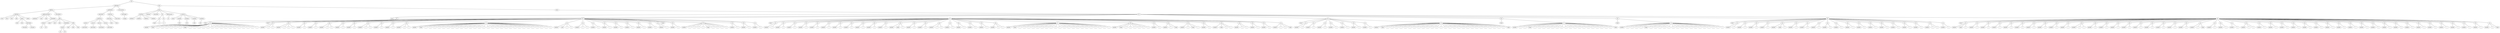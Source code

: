 graph Tree {
	"t0" [label = "TEI"];
	"t1" [label = "teiHeader"];
	"t2" [label = "fileDesc"];
	"t3" [label = "titleStmt"];
	"t4" [label = "title"];
	"t5" [label = "title"];
	"t6" [label = "title"];
	"t7" [label = "title"];
	"t8" [label = "author"];
	"t9" [label = "idno"];
	"t10" [label = "idno"];
	"t11" [label = "persName"];
	"t12" [label = "forename"];
	"t13" [label = "surname"];
	"t14" [label = "editor"];
	"t15" [label = "publicationStmt"];
	"t16" [label = "publisher"];
	"t17" [label = "idno"];
	"t18" [label = "idno"];
	"t19" [label = "availability"];
	"t20" [label = "licence"];
	"t21" [label = "ab"];
	"t22" [label = "ref"];
	"t23" [label = "sourceDesc"];
	"t24" [label = "bibl"];
	"t25" [label = "name"];
	"t26" [label = "idno"];
	"t27" [label = "idno"];
	"t28" [label = "availability"];
	"t29" [label = "licence"];
	"t30" [label = "ab"];
	"t31" [label = "ref"];
	"t32" [label = "bibl"];
	"t33" [label = "date"];
	"t34" [label = "date"];
	"t35" [label = "idno"];
	"t36" [label = "profileDesc"];
	"t37" [label = "particDesc"];
	"t38" [label = "listPerson"];
	"t39" [label = "person"];
	"t40" [label = "persName"];
	"t41" [label = "person"];
	"t42" [label = "persName"];
	"t43" [label = "person"];
	"t44" [label = "persName"];
	"t45" [label = "person"];
	"t46" [label = "persName"];
	"t47" [label = "textClass"];
	"t48" [label = "keywords"];
	"t49" [label = "term"];
	"t50" [label = "term"];
	"t51" [label = "classCode"];
	"t52" [label = "revisionDesc"];
	"t53" [label = "listChange"];
	"t54" [label = "change"];
	"t55" [label = "text"];
	"t56" [label = "front"];
	"t57" [label = "docTitle"];
	"t58" [label = "titlePart"];
	"t59" [label = "titlePart"];
	"t60" [label = "titlePart"];
	"t61" [label = "titlePart"];
	"t62" [label = "docDate"];
	"t63" [label = "docAuthor"];
	"t64" [label = "div"];
	"t65" [label = "div"];
	"t66" [label = "head"];
	"t67" [label = "p"];
	"t68" [label = "div"];
	"t69" [label = "p"];
	"t70" [label = "performance"];
	"t71" [label = "ab"];
	"t72" [label = "castList"];
	"t73" [label = "head"];
	"t74" [label = "castItem"];
	"t75" [label = "role"];
	"t76" [label = "castItem"];
	"t77" [label = "role"];
	"t78" [label = "castItem"];
	"t79" [label = "role"];
	"t80" [label = "castItem"];
	"t81" [label = "role"];
	"t82" [label = "body"];
	"t83" [label = "div"];
	"t84" [label = "head"];
	"t85" [label = "div"];
	"t86" [label = "head"];
	"t87" [label = "sp"];
	"t88" [label = "speaker"];
	"t89" [label = "stage"];
	"t90" [label = "l"];
	"t91" [label = "l"];
	"t92" [label = "l"];
	"t93" [label = "l"];
	"t94" [label = "l"];
	"t95" [label = "l"];
	"t96" [label = "stage"];
	"t97" [label = "l"];
	"t98" [label = "l"];
	"t99" [label = "l"];
	"t100" [label = "l"];
	"t101" [label = "l"];
	"t102" [label = "l"];
	"t103" [label = "l"];
	"t104" [label = "l"];
	"t105" [label = "l"];
	"t106" [label = "l"];
	"t107" [label = "l"];
	"t108" [label = "l"];
	"t109" [label = "l"];
	"t110" [label = "l"];
	"t111" [label = "l"];
	"t112" [label = "l"];
	"t113" [label = "div"];
	"t114" [label = "head"];
	"t115" [label = "sp"];
	"t116" [label = "speaker"];
	"t117" [label = "l"];
	"t118" [label = "l"];
	"t119" [label = "sp"];
	"t120" [label = "speaker"];
	"t121" [label = "l"];
	"t122" [label = "l"];
	"t123" [label = "l"];
	"t124" [label = "sp"];
	"t125" [label = "speaker"];
	"t126" [label = "l"];
	"t127" [label = "sp"];
	"t128" [label = "speaker"];
	"t129" [label = "l"];
	"t130" [label = "sp"];
	"t131" [label = "speaker"];
	"t132" [label = "l"];
	"t133" [label = "l"];
	"t134" [label = "sp"];
	"t135" [label = "speaker"];
	"t136" [label = "l"];
	"t137" [label = "sp"];
	"t138" [label = "speaker"];
	"t139" [label = "l"];
	"t140" [label = "sp"];
	"t141" [label = "speaker"];
	"t142" [label = "l"];
	"t143" [label = "l"];
	"t144" [label = "sp"];
	"t145" [label = "speaker"];
	"t146" [label = "l"];
	"t147" [label = "sp"];
	"t148" [label = "speaker"];
	"t149" [label = "l"];
	"t150" [label = "sp"];
	"t151" [label = "speaker"];
	"t152" [label = "l"];
	"t153" [label = "l"];
	"t154" [label = "sp"];
	"t155" [label = "speaker"];
	"t156" [label = "stage"];
	"t157" [label = "l"];
	"t158" [label = "l"];
	"t159" [label = "l"];
	"t160" [label = "l"];
	"t161" [label = "l"];
	"t162" [label = "l"];
	"t163" [label = "l"];
	"t164" [label = "l"];
	"t165" [label = "l"];
	"t166" [label = "l"];
	"t167" [label = "l"];
	"t168" [label = "l"];
	"t169" [label = "l"];
	"t170" [label = "l"];
	"t171" [label = "l"];
	"t172" [label = "l"];
	"t173" [label = "l"];
	"t174" [label = "l"];
	"t175" [label = "l"];
	"t176" [label = "l"];
	"t177" [label = "l"];
	"t178" [label = "l"];
	"t179" [label = "l"];
	"t180" [label = "l"];
	"t181" [label = "l"];
	"t182" [label = "l"];
	"t183" [label = "l"];
	"t184" [label = "l"];
	"t185" [label = "l"];
	"t186" [label = "sp"];
	"t187" [label = "speaker"];
	"t188" [label = "note"];
	"t189" [label = "l"];
	"t190" [label = "l"];
	"t191" [label = "sp"];
	"t192" [label = "speaker"];
	"t193" [label = "l"];
	"t194" [label = "l"];
	"t195" [label = "sp"];
	"t196" [label = "speaker"];
	"t197" [label = "l"];
	"t198" [label = "sp"];
	"t199" [label = "speaker"];
	"t200" [label = "l"];
	"t201" [label = "sp"];
	"t202" [label = "speaker"];
	"t203" [label = "l"];
	"t204" [label = "sp"];
	"t205" [label = "speaker"];
	"t206" [label = "l"];
	"t207" [label = "sp"];
	"t208" [label = "speaker"];
	"t209" [label = "l"];
	"t210" [label = "sp"];
	"t211" [label = "speaker"];
	"t212" [label = "l"];
	"t213" [label = "sp"];
	"t214" [label = "speaker"];
	"t215" [label = "l"];
	"t216" [label = "stage"];
	"t217" [label = "sp"];
	"t218" [label = "speaker"];
	"t219" [label = "l"];
	"t220" [label = "sp"];
	"t221" [label = "speaker"];
	"t222" [label = "l"];
	"t223" [label = "l"];
	"t224" [label = "l"];
	"t225" [label = "l"];
	"t226" [label = "stage"];
	"t227" [label = "l"];
	"t228" [label = "l"];
	"t229" [label = "l"];
	"t230" [label = "l"];
	"t231" [label = "sp"];
	"t232" [label = "speaker"];
	"t233" [label = "l"];
	"t234" [label = "sp"];
	"t235" [label = "speaker"];
	"t236" [label = "l"];
	"t237" [label = "sp"];
	"t238" [label = "speaker"];
	"t239" [label = "l"];
	"t240" [label = "div"];
	"t241" [label = "head"];
	"t242" [label = "sp"];
	"t243" [label = "speaker"];
	"t244" [label = "l"];
	"t245" [label = "sp"];
	"t246" [label = "speaker"];
	"t247" [label = "l"];
	"t248" [label = "sp"];
	"t249" [label = "speaker"];
	"t250" [label = "l"];
	"t251" [label = "sp"];
	"t252" [label = "speaker"];
	"t253" [label = "l"];
	"t254" [label = "sp"];
	"t255" [label = "speaker"];
	"t256" [label = "l"];
	"t257" [label = "sp"];
	"t258" [label = "speaker"];
	"t259" [label = "l"];
	"t260" [label = "sp"];
	"t261" [label = "speaker"];
	"t262" [label = "l"];
	"t263" [label = "sp"];
	"t264" [label = "speaker"];
	"t265" [label = "l"];
	"t266" [label = "sp"];
	"t267" [label = "speaker"];
	"t268" [label = "l"];
	"t269" [label = "sp"];
	"t270" [label = "speaker"];
	"t271" [label = "l"];
	"t272" [label = "sp"];
	"t273" [label = "speaker"];
	"t274" [label = "l"];
	"t275" [label = "sp"];
	"t276" [label = "speaker"];
	"t277" [label = "stage"];
	"t278" [label = "l"];
	"t279" [label = "sp"];
	"t280" [label = "speaker"];
	"t281" [label = "l"];
	"t282" [label = "sp"];
	"t283" [label = "speaker"];
	"t284" [label = "l"];
	"t285" [label = "sp"];
	"t286" [label = "speaker"];
	"t287" [label = "l"];
	"t288" [label = "l"];
	"t289" [label = "sp"];
	"t290" [label = "speaker"];
	"t291" [label = "l"];
	"t292" [label = "sp"];
	"t293" [label = "speaker"];
	"t294" [label = "l"];
	"t295" [label = "sp"];
	"t296" [label = "speaker"];
	"t297" [label = "l"];
	"t298" [label = "sp"];
	"t299" [label = "speaker"];
	"t300" [label = "l"];
	"t301" [label = "sp"];
	"t302" [label = "speaker"];
	"t303" [label = "l"];
	"t304" [label = "l"];
	"t305" [label = "sp"];
	"t306" [label = "speaker"];
	"t307" [label = "stage"];
	"t308" [label = "l"];
	"t309" [label = "l"];
	"t310" [label = "l"];
	"t311" [label = "l"];
	"t312" [label = "l"];
	"t313" [label = "l"];
	"t314" [label = "l"];
	"t315" [label = "l"];
	"t316" [label = "l"];
	"t317" [label = "l"];
	"t318" [label = "l"];
	"t319" [label = "l"];
	"t320" [label = "l"];
	"t321" [label = "l"];
	"t322" [label = "l"];
	"t323" [label = "l"];
	"t324" [label = "l"];
	"t325" [label = "l"];
	"t326" [label = "l"];
	"t327" [label = "l"];
	"t328" [label = "l"];
	"t329" [label = "sp"];
	"t330" [label = "speaker"];
	"t331" [label = "stage"];
	"t332" [label = "l"];
	"t333" [label = "l"];
	"t334" [label = "l"];
	"t335" [label = "l"];
	"t336" [label = "l"];
	"t337" [label = "l"];
	"t338" [label = "sp"];
	"t339" [label = "speaker"];
	"t340" [label = "l"];
	"t341" [label = "sp"];
	"t342" [label = "speaker"];
	"t343" [label = "l"];
	"t344" [label = "stage"];
	"t345" [label = "sp"];
	"t346" [label = "speaker"];
	"t347" [label = "l"];
	"t348" [label = "stage"];
	"t349" [label = "l"];
	"t350" [label = "sp"];
	"t351" [label = "speaker"];
	"t352" [label = "l"];
	"t353" [label = "sp"];
	"t354" [label = "speaker"];
	"t355" [label = "stage"];
	"t356" [label = "l"];
	"t357" [label = "l"];
	"t358" [label = "sp"];
	"t359" [label = "speaker"];
	"t360" [label = "l"];
	"t361" [label = "l"];
	"t362" [label = "sp"];
	"t363" [label = "speaker"];
	"t364" [label = "l"];
	"t365" [label = "sp"];
	"t366" [label = "speaker"];
	"t367" [label = "l"];
	"t368" [label = "sp"];
	"t369" [label = "speaker"];
	"t370" [label = "l"];
	"t371" [label = "l"];
	"t372" [label = "stage"];
	"t373" [label = "div"];
	"t374" [label = "head"];
	"t375" [label = "sp"];
	"t376" [label = "speaker"];
	"t377" [label = "l"];
	"t378" [label = "sp"];
	"t379" [label = "speaker"];
	"t380" [label = "l"];
	"t381" [label = "sp"];
	"t382" [label = "speaker"];
	"t383" [label = "l"];
	"t384" [label = "sp"];
	"t385" [label = "speaker"];
	"t386" [label = "l"];
	"t387" [label = "sp"];
	"t388" [label = "speaker"];
	"t389" [label = "l"];
	"t390" [label = "sp"];
	"t391" [label = "speaker"];
	"t392" [label = "l"];
	"t393" [label = "sp"];
	"t394" [label = "speaker"];
	"t395" [label = "l"];
	"t396" [label = "sp"];
	"t397" [label = "speaker"];
	"t398" [label = "stage"];
	"t399" [label = "l"];
	"t400" [label = "l"];
	"t401" [label = "l"];
	"t402" [label = "l"];
	"t403" [label = "l"];
	"t404" [label = "l"];
	"t405" [label = "l"];
	"t406" [label = "l"];
	"t407" [label = "l"];
	"t408" [label = "l"];
	"t409" [label = "l"];
	"t410" [label = "l"];
	"t411" [label = "l"];
	"t412" [label = "l"];
	"t413" [label = "l"];
	"t414" [label = "l"];
	"t415" [label = "l"];
	"t416" [label = "l"];
	"t417" [label = "l"];
	"t418" [label = "l"];
	"t419" [label = "l"];
	"t420" [label = "l"];
	"t421" [label = "l"];
	"t422" [label = "l"];
	"t423" [label = "l"];
	"t424" [label = "l"];
	"t425" [label = "l"];
	"t426" [label = "stage"];
	"t427" [label = "div"];
	"t428" [label = "head"];
	"t429" [label = "sp"];
	"t430" [label = "speaker"];
	"t431" [label = "l"];
	"t432" [label = "l"];
	"t433" [label = "stage"];
	"t434" [label = "l"];
	"t435" [label = "l"];
	"t436" [label = "l"];
	"t437" [label = "l"];
	"t438" [label = "l"];
	"t439" [label = "l"];
	"t440" [label = "l"];
	"t441" [label = "l"];
	"t442" [label = "l"];
	"t443" [label = "l"];
	"t444" [label = "l"];
	"t445" [label = "l"];
	"t446" [label = "l"];
	"t447" [label = "l"];
	"t448" [label = "l"];
	"t449" [label = "l"];
	"t450" [label = "l"];
	"t451" [label = "l"];
	"t452" [label = "stage"];
	"t453" [label = "div"];
	"t454" [label = "head"];
	"t455" [label = "sp"];
	"t456" [label = "speaker"];
	"t457" [label = "l"];
	"t458" [label = "l"];
	"t459" [label = "l"];
	"t460" [label = "l"];
	"t461" [label = "stage"];
	"t462" [label = "l"];
	"t463" [label = "l"];
	"t464" [label = "l"];
	"t465" [label = "l"];
	"t466" [label = "l"];
	"t467" [label = "l"];
	"t468" [label = "l"];
	"t469" [label = "l"];
	"t470" [label = "l"];
	"t471" [label = "l"];
	"t472" [label = "l"];
	"t473" [label = "l"];
	"t474" [label = "l"];
	"t475" [label = "l"];
	"t476" [label = "l"];
	"t477" [label = "l"];
	"t478" [label = "l"];
	"t479" [label = "div"];
	"t480" [label = "head"];
	"t481" [label = "sp"];
	"t482" [label = "speaker"];
	"t483" [label = "l"];
	"t484" [label = "sp"];
	"t485" [label = "speaker"];
	"t486" [label = "l"];
	"t487" [label = "sp"];
	"t488" [label = "speaker"];
	"t489" [label = "l"];
	"t490" [label = "sp"];
	"t491" [label = "speaker"];
	"t492" [label = "l"];
	"t493" [label = "sp"];
	"t494" [label = "speaker"];
	"t495" [label = "stage"];
	"t496" [label = "l"];
	"t497" [label = "sp"];
	"t498" [label = "speaker"];
	"t499" [label = "l"];
	"t500" [label = "sp"];
	"t501" [label = "speaker"];
	"t502" [label = "l"];
	"t503" [label = "sp"];
	"t504" [label = "speaker"];
	"t505" [label = "l"];
	"t506" [label = "sp"];
	"t507" [label = "speaker"];
	"t508" [label = "l"];
	"t509" [label = "sp"];
	"t510" [label = "speaker"];
	"t511" [label = "l"];
	"t512" [label = "sp"];
	"t513" [label = "speaker"];
	"t514" [label = "l"];
	"t515" [label = "sp"];
	"t516" [label = "speaker"];
	"t517" [label = "l"];
	"t518" [label = "sp"];
	"t519" [label = "speaker"];
	"t520" [label = "l"];
	"t521" [label = "sp"];
	"t522" [label = "speaker"];
	"t523" [label = "l"];
	"t524" [label = "sp"];
	"t525" [label = "speaker"];
	"t526" [label = "l"];
	"t527" [label = "sp"];
	"t528" [label = "speaker"];
	"t529" [label = "l"];
	"t530" [label = "sp"];
	"t531" [label = "speaker"];
	"t532" [label = "l"];
	"t533" [label = "sp"];
	"t534" [label = "speaker"];
	"t535" [label = "l"];
	"t536" [label = "l"];
	"t537" [label = "sp"];
	"t538" [label = "speaker"];
	"t539" [label = "l"];
	"t540" [label = "div"];
	"t541" [label = "head"];
	"t542" [label = "sp"];
	"t543" [label = "speaker"];
	"t544" [label = "stage"];
	"t545" [label = "l"];
	"t546" [label = "sp"];
	"t547" [label = "speaker"];
	"t548" [label = "l"];
	"t549" [label = "sp"];
	"t550" [label = "speaker"];
	"t551" [label = "l"];
	"t552" [label = "sp"];
	"t553" [label = "speaker"];
	"t554" [label = "l"];
	"t555" [label = "sp"];
	"t556" [label = "speaker"];
	"t557" [label = "l"];
	"t558" [label = "sp"];
	"t559" [label = "speaker"];
	"t560" [label = "l"];
	"t561" [label = "sp"];
	"t562" [label = "speaker"];
	"t563" [label = "l"];
	"t564" [label = "sp"];
	"t565" [label = "speaker"];
	"t566" [label = "l"];
	"t567" [label = "sp"];
	"t568" [label = "speaker"];
	"t569" [label = "l"];
	"t570" [label = "sp"];
	"t571" [label = "speaker"];
	"t572" [label = "l"];
	"t573" [label = "sp"];
	"t574" [label = "speaker"];
	"t575" [label = "l"];
	"t576" [label = "l"];
	"t577" [label = "sp"];
	"t578" [label = "speaker"];
	"t579" [label = "l"];
	"t580" [label = "sp"];
	"t581" [label = "speaker"];
	"t582" [label = "l"];
	"t583" [label = "sp"];
	"t584" [label = "speaker"];
	"t585" [label = "l"];
	"t586" [label = "sp"];
	"t587" [label = "speaker"];
	"t588" [label = "l"];
	"t589" [label = "sp"];
	"t590" [label = "speaker"];
	"t591" [label = "l"];
	"t592" [label = "sp"];
	"t593" [label = "speaker"];
	"t594" [label = "l"];
	"t595" [label = "sp"];
	"t596" [label = "speaker"];
	"t597" [label = "l"];
	"t598" [label = "sp"];
	"t599" [label = "speaker"];
	"t600" [label = "l"];
	"t601" [label = "sp"];
	"t602" [label = "speaker"];
	"t603" [label = "l"];
	"t604" [label = "sp"];
	"t605" [label = "speaker"];
	"t606" [label = "l"];
	"t607" [label = "stage"];
	"t608" [label = "sp"];
	"t609" [label = "speaker"];
	"t610" [label = "l"];
	"t611" [label = "sp"];
	"t612" [label = "speaker"];
	"t613" [label = "l"];
	"t614" [label = "sp"];
	"t615" [label = "speaker"];
	"t616" [label = "l"];
	"t617" [label = "sp"];
	"t618" [label = "speaker"];
	"t619" [label = "l"];
	"t620" [label = "l"];
	"t621" [label = "sp"];
	"t622" [label = "speaker"];
	"t623" [label = "l"];
	"t624" [label = "sp"];
	"t625" [label = "speaker"];
	"t626" [label = "l"];
	"t627" [label = "sp"];
	"t628" [label = "speaker"];
	"t629" [label = "l"];
	"t630" [label = "sp"];
	"t631" [label = "speaker"];
	"t632" [label = "l"];
	"t633" [label = "sp"];
	"t634" [label = "speaker"];
	"t635" [label = "l"];
	"t636" [label = "sp"];
	"t637" [label = "speaker"];
	"t638" [label = "l"];
	"t639" [label = "sp"];
	"t640" [label = "speaker"];
	"t641" [label = "l"];
	"t642" [label = "sp"];
	"t643" [label = "speaker"];
	"t644" [label = "l"];
	"t645" [label = "sp"];
	"t646" [label = "speaker"];
	"t647" [label = "l"];
	"t648" [label = "sp"];
	"t649" [label = "speaker"];
	"t650" [label = "l"];
	"t651" [label = "sp"];
	"t652" [label = "speaker"];
	"t653" [label = "l"];
	"t654" [label = "sp"];
	"t655" [label = "speaker"];
	"t656" [label = "l"];
	"t657" [label = "sp"];
	"t658" [label = "speaker"];
	"t659" [label = "l"];
	"t660" [label = "sp"];
	"t661" [label = "speaker"];
	"t662" [label = "l"];
	"t663" [label = "sp"];
	"t664" [label = "speaker"];
	"t665" [label = "l"];
	"t666" [label = "sp"];
	"t667" [label = "speaker"];
	"t668" [label = "l"];
	"t669" [label = "sp"];
	"t670" [label = "speaker"];
	"t671" [label = "l"];
	"t672" [label = "sp"];
	"t673" [label = "speaker"];
	"t674" [label = "l"];
	"t675" [label = "sp"];
	"t676" [label = "speaker"];
	"t677" [label = "l"];
	"t678" [label = "sp"];
	"t679" [label = "speaker"];
	"t680" [label = "l"];
	"t681" [label = "sp"];
	"t682" [label = "speaker"];
	"t683" [label = "l"];
	"t684" [label = "stage"];
	"t0" -- "t1";
	"t1" -- "t2";
	"t2" -- "t3";
	"t3" -- "t4";
	"t3" -- "t5";
	"t3" -- "t6";
	"t3" -- "t7";
	"t3" -- "t8";
	"t8" -- "t9";
	"t8" -- "t10";
	"t8" -- "t11";
	"t11" -- "t12";
	"t11" -- "t13";
	"t3" -- "t14";
	"t2" -- "t15";
	"t15" -- "t16";
	"t15" -- "t17";
	"t15" -- "t18";
	"t15" -- "t19";
	"t19" -- "t20";
	"t20" -- "t21";
	"t20" -- "t22";
	"t2" -- "t23";
	"t23" -- "t24";
	"t24" -- "t25";
	"t24" -- "t26";
	"t24" -- "t27";
	"t24" -- "t28";
	"t28" -- "t29";
	"t29" -- "t30";
	"t29" -- "t31";
	"t24" -- "t32";
	"t32" -- "t33";
	"t32" -- "t34";
	"t32" -- "t35";
	"t1" -- "t36";
	"t36" -- "t37";
	"t37" -- "t38";
	"t38" -- "t39";
	"t39" -- "t40";
	"t38" -- "t41";
	"t41" -- "t42";
	"t38" -- "t43";
	"t43" -- "t44";
	"t38" -- "t45";
	"t45" -- "t46";
	"t36" -- "t47";
	"t47" -- "t48";
	"t48" -- "t49";
	"t48" -- "t50";
	"t47" -- "t51";
	"t1" -- "t52";
	"t52" -- "t53";
	"t53" -- "t54";
	"t0" -- "t55";
	"t55" -- "t56";
	"t56" -- "t57";
	"t57" -- "t58";
	"t57" -- "t59";
	"t57" -- "t60";
	"t57" -- "t61";
	"t56" -- "t62";
	"t56" -- "t63";
	"t56" -- "t64";
	"t64" -- "t65";
	"t65" -- "t66";
	"t65" -- "t67";
	"t64" -- "t68";
	"t68" -- "t69";
	"t56" -- "t70";
	"t70" -- "t71";
	"t56" -- "t72";
	"t72" -- "t73";
	"t72" -- "t74";
	"t74" -- "t75";
	"t72" -- "t76";
	"t76" -- "t77";
	"t72" -- "t78";
	"t78" -- "t79";
	"t72" -- "t80";
	"t80" -- "t81";
	"t55" -- "t82";
	"t82" -- "t83";
	"t83" -- "t84";
	"t83" -- "t85";
	"t85" -- "t86";
	"t85" -- "t87";
	"t87" -- "t88";
	"t87" -- "t89";
	"t87" -- "t90";
	"t87" -- "t91";
	"t87" -- "t92";
	"t87" -- "t93";
	"t87" -- "t94";
	"t87" -- "t95";
	"t87" -- "t96";
	"t87" -- "t97";
	"t87" -- "t98";
	"t87" -- "t99";
	"t87" -- "t100";
	"t87" -- "t101";
	"t87" -- "t102";
	"t87" -- "t103";
	"t87" -- "t104";
	"t87" -- "t105";
	"t87" -- "t106";
	"t87" -- "t107";
	"t87" -- "t108";
	"t87" -- "t109";
	"t87" -- "t110";
	"t87" -- "t111";
	"t87" -- "t112";
	"t83" -- "t113";
	"t113" -- "t114";
	"t113" -- "t115";
	"t115" -- "t116";
	"t115" -- "t117";
	"t115" -- "t118";
	"t113" -- "t119";
	"t119" -- "t120";
	"t119" -- "t121";
	"t119" -- "t122";
	"t119" -- "t123";
	"t113" -- "t124";
	"t124" -- "t125";
	"t124" -- "t126";
	"t113" -- "t127";
	"t127" -- "t128";
	"t127" -- "t129";
	"t113" -- "t130";
	"t130" -- "t131";
	"t130" -- "t132";
	"t130" -- "t133";
	"t113" -- "t134";
	"t134" -- "t135";
	"t134" -- "t136";
	"t113" -- "t137";
	"t137" -- "t138";
	"t137" -- "t139";
	"t113" -- "t140";
	"t140" -- "t141";
	"t140" -- "t142";
	"t140" -- "t143";
	"t113" -- "t144";
	"t144" -- "t145";
	"t144" -- "t146";
	"t113" -- "t147";
	"t147" -- "t148";
	"t147" -- "t149";
	"t113" -- "t150";
	"t150" -- "t151";
	"t150" -- "t152";
	"t150" -- "t153";
	"t113" -- "t154";
	"t154" -- "t155";
	"t154" -- "t156";
	"t154" -- "t157";
	"t154" -- "t158";
	"t154" -- "t159";
	"t154" -- "t160";
	"t154" -- "t161";
	"t154" -- "t162";
	"t154" -- "t163";
	"t154" -- "t164";
	"t154" -- "t165";
	"t154" -- "t166";
	"t154" -- "t167";
	"t154" -- "t168";
	"t154" -- "t169";
	"t154" -- "t170";
	"t154" -- "t171";
	"t154" -- "t172";
	"t154" -- "t173";
	"t154" -- "t174";
	"t154" -- "t175";
	"t154" -- "t176";
	"t154" -- "t177";
	"t154" -- "t178";
	"t154" -- "t179";
	"t154" -- "t180";
	"t154" -- "t181";
	"t154" -- "t182";
	"t154" -- "t183";
	"t154" -- "t184";
	"t154" -- "t185";
	"t113" -- "t186";
	"t186" -- "t187";
	"t186" -- "t188";
	"t186" -- "t189";
	"t186" -- "t190";
	"t113" -- "t191";
	"t191" -- "t192";
	"t191" -- "t193";
	"t191" -- "t194";
	"t113" -- "t195";
	"t195" -- "t196";
	"t195" -- "t197";
	"t113" -- "t198";
	"t198" -- "t199";
	"t198" -- "t200";
	"t113" -- "t201";
	"t201" -- "t202";
	"t201" -- "t203";
	"t113" -- "t204";
	"t204" -- "t205";
	"t204" -- "t206";
	"t113" -- "t207";
	"t207" -- "t208";
	"t207" -- "t209";
	"t113" -- "t210";
	"t210" -- "t211";
	"t210" -- "t212";
	"t113" -- "t213";
	"t213" -- "t214";
	"t213" -- "t215";
	"t113" -- "t216";
	"t113" -- "t217";
	"t217" -- "t218";
	"t217" -- "t219";
	"t113" -- "t220";
	"t220" -- "t221";
	"t220" -- "t222";
	"t220" -- "t223";
	"t220" -- "t224";
	"t220" -- "t225";
	"t220" -- "t226";
	"t220" -- "t227";
	"t220" -- "t228";
	"t220" -- "t229";
	"t220" -- "t230";
	"t113" -- "t231";
	"t231" -- "t232";
	"t231" -- "t233";
	"t113" -- "t234";
	"t234" -- "t235";
	"t234" -- "t236";
	"t113" -- "t237";
	"t237" -- "t238";
	"t237" -- "t239";
	"t83" -- "t240";
	"t240" -- "t241";
	"t240" -- "t242";
	"t242" -- "t243";
	"t242" -- "t244";
	"t240" -- "t245";
	"t245" -- "t246";
	"t245" -- "t247";
	"t240" -- "t248";
	"t248" -- "t249";
	"t248" -- "t250";
	"t240" -- "t251";
	"t251" -- "t252";
	"t251" -- "t253";
	"t240" -- "t254";
	"t254" -- "t255";
	"t254" -- "t256";
	"t240" -- "t257";
	"t257" -- "t258";
	"t257" -- "t259";
	"t240" -- "t260";
	"t260" -- "t261";
	"t260" -- "t262";
	"t240" -- "t263";
	"t263" -- "t264";
	"t263" -- "t265";
	"t240" -- "t266";
	"t266" -- "t267";
	"t266" -- "t268";
	"t240" -- "t269";
	"t269" -- "t270";
	"t269" -- "t271";
	"t240" -- "t272";
	"t272" -- "t273";
	"t272" -- "t274";
	"t240" -- "t275";
	"t275" -- "t276";
	"t275" -- "t277";
	"t275" -- "t278";
	"t240" -- "t279";
	"t279" -- "t280";
	"t279" -- "t281";
	"t240" -- "t282";
	"t282" -- "t283";
	"t282" -- "t284";
	"t240" -- "t285";
	"t285" -- "t286";
	"t285" -- "t287";
	"t285" -- "t288";
	"t240" -- "t289";
	"t289" -- "t290";
	"t289" -- "t291";
	"t240" -- "t292";
	"t292" -- "t293";
	"t292" -- "t294";
	"t240" -- "t295";
	"t295" -- "t296";
	"t295" -- "t297";
	"t240" -- "t298";
	"t298" -- "t299";
	"t298" -- "t300";
	"t240" -- "t301";
	"t301" -- "t302";
	"t301" -- "t303";
	"t301" -- "t304";
	"t240" -- "t305";
	"t305" -- "t306";
	"t305" -- "t307";
	"t305" -- "t308";
	"t305" -- "t309";
	"t305" -- "t310";
	"t305" -- "t311";
	"t305" -- "t312";
	"t305" -- "t313";
	"t305" -- "t314";
	"t305" -- "t315";
	"t305" -- "t316";
	"t305" -- "t317";
	"t305" -- "t318";
	"t305" -- "t319";
	"t305" -- "t320";
	"t305" -- "t321";
	"t305" -- "t322";
	"t305" -- "t323";
	"t305" -- "t324";
	"t305" -- "t325";
	"t305" -- "t326";
	"t305" -- "t327";
	"t305" -- "t328";
	"t240" -- "t329";
	"t329" -- "t330";
	"t329" -- "t331";
	"t329" -- "t332";
	"t329" -- "t333";
	"t329" -- "t334";
	"t329" -- "t335";
	"t329" -- "t336";
	"t329" -- "t337";
	"t240" -- "t338";
	"t338" -- "t339";
	"t338" -- "t340";
	"t240" -- "t341";
	"t341" -- "t342";
	"t341" -- "t343";
	"t341" -- "t344";
	"t240" -- "t345";
	"t345" -- "t346";
	"t345" -- "t347";
	"t345" -- "t348";
	"t345" -- "t349";
	"t240" -- "t350";
	"t350" -- "t351";
	"t350" -- "t352";
	"t240" -- "t353";
	"t353" -- "t354";
	"t353" -- "t355";
	"t353" -- "t356";
	"t353" -- "t357";
	"t240" -- "t358";
	"t358" -- "t359";
	"t358" -- "t360";
	"t358" -- "t361";
	"t240" -- "t362";
	"t362" -- "t363";
	"t362" -- "t364";
	"t240" -- "t365";
	"t365" -- "t366";
	"t365" -- "t367";
	"t240" -- "t368";
	"t368" -- "t369";
	"t368" -- "t370";
	"t368" -- "t371";
	"t368" -- "t372";
	"t83" -- "t373";
	"t373" -- "t374";
	"t373" -- "t375";
	"t375" -- "t376";
	"t375" -- "t377";
	"t373" -- "t378";
	"t378" -- "t379";
	"t378" -- "t380";
	"t373" -- "t381";
	"t381" -- "t382";
	"t381" -- "t383";
	"t373" -- "t384";
	"t384" -- "t385";
	"t384" -- "t386";
	"t373" -- "t387";
	"t387" -- "t388";
	"t387" -- "t389";
	"t373" -- "t390";
	"t390" -- "t391";
	"t390" -- "t392";
	"t373" -- "t393";
	"t393" -- "t394";
	"t393" -- "t395";
	"t373" -- "t396";
	"t396" -- "t397";
	"t396" -- "t398";
	"t396" -- "t399";
	"t396" -- "t400";
	"t396" -- "t401";
	"t396" -- "t402";
	"t396" -- "t403";
	"t396" -- "t404";
	"t396" -- "t405";
	"t396" -- "t406";
	"t396" -- "t407";
	"t396" -- "t408";
	"t396" -- "t409";
	"t396" -- "t410";
	"t396" -- "t411";
	"t396" -- "t412";
	"t396" -- "t413";
	"t396" -- "t414";
	"t396" -- "t415";
	"t396" -- "t416";
	"t396" -- "t417";
	"t396" -- "t418";
	"t396" -- "t419";
	"t396" -- "t420";
	"t396" -- "t421";
	"t396" -- "t422";
	"t396" -- "t423";
	"t396" -- "t424";
	"t396" -- "t425";
	"t396" -- "t426";
	"t83" -- "t427";
	"t427" -- "t428";
	"t427" -- "t429";
	"t429" -- "t430";
	"t429" -- "t431";
	"t429" -- "t432";
	"t429" -- "t433";
	"t429" -- "t434";
	"t429" -- "t435";
	"t429" -- "t436";
	"t429" -- "t437";
	"t429" -- "t438";
	"t429" -- "t439";
	"t429" -- "t440";
	"t429" -- "t441";
	"t429" -- "t442";
	"t429" -- "t443";
	"t429" -- "t444";
	"t429" -- "t445";
	"t429" -- "t446";
	"t429" -- "t447";
	"t429" -- "t448";
	"t429" -- "t449";
	"t429" -- "t450";
	"t429" -- "t451";
	"t429" -- "t452";
	"t83" -- "t453";
	"t453" -- "t454";
	"t453" -- "t455";
	"t455" -- "t456";
	"t455" -- "t457";
	"t455" -- "t458";
	"t455" -- "t459";
	"t455" -- "t460";
	"t455" -- "t461";
	"t455" -- "t462";
	"t455" -- "t463";
	"t455" -- "t464";
	"t455" -- "t465";
	"t455" -- "t466";
	"t455" -- "t467";
	"t455" -- "t468";
	"t455" -- "t469";
	"t455" -- "t470";
	"t455" -- "t471";
	"t455" -- "t472";
	"t455" -- "t473";
	"t455" -- "t474";
	"t455" -- "t475";
	"t455" -- "t476";
	"t455" -- "t477";
	"t455" -- "t478";
	"t83" -- "t479";
	"t479" -- "t480";
	"t479" -- "t481";
	"t481" -- "t482";
	"t481" -- "t483";
	"t479" -- "t484";
	"t484" -- "t485";
	"t484" -- "t486";
	"t479" -- "t487";
	"t487" -- "t488";
	"t487" -- "t489";
	"t479" -- "t490";
	"t490" -- "t491";
	"t490" -- "t492";
	"t479" -- "t493";
	"t493" -- "t494";
	"t493" -- "t495";
	"t493" -- "t496";
	"t479" -- "t497";
	"t497" -- "t498";
	"t497" -- "t499";
	"t479" -- "t500";
	"t500" -- "t501";
	"t500" -- "t502";
	"t479" -- "t503";
	"t503" -- "t504";
	"t503" -- "t505";
	"t479" -- "t506";
	"t506" -- "t507";
	"t506" -- "t508";
	"t479" -- "t509";
	"t509" -- "t510";
	"t509" -- "t511";
	"t479" -- "t512";
	"t512" -- "t513";
	"t512" -- "t514";
	"t479" -- "t515";
	"t515" -- "t516";
	"t515" -- "t517";
	"t479" -- "t518";
	"t518" -- "t519";
	"t518" -- "t520";
	"t479" -- "t521";
	"t521" -- "t522";
	"t521" -- "t523";
	"t479" -- "t524";
	"t524" -- "t525";
	"t524" -- "t526";
	"t479" -- "t527";
	"t527" -- "t528";
	"t527" -- "t529";
	"t479" -- "t530";
	"t530" -- "t531";
	"t530" -- "t532";
	"t479" -- "t533";
	"t533" -- "t534";
	"t533" -- "t535";
	"t533" -- "t536";
	"t479" -- "t537";
	"t537" -- "t538";
	"t537" -- "t539";
	"t83" -- "t540";
	"t540" -- "t541";
	"t540" -- "t542";
	"t542" -- "t543";
	"t542" -- "t544";
	"t542" -- "t545";
	"t540" -- "t546";
	"t546" -- "t547";
	"t546" -- "t548";
	"t540" -- "t549";
	"t549" -- "t550";
	"t549" -- "t551";
	"t540" -- "t552";
	"t552" -- "t553";
	"t552" -- "t554";
	"t540" -- "t555";
	"t555" -- "t556";
	"t555" -- "t557";
	"t540" -- "t558";
	"t558" -- "t559";
	"t558" -- "t560";
	"t540" -- "t561";
	"t561" -- "t562";
	"t561" -- "t563";
	"t540" -- "t564";
	"t564" -- "t565";
	"t564" -- "t566";
	"t540" -- "t567";
	"t567" -- "t568";
	"t567" -- "t569";
	"t540" -- "t570";
	"t570" -- "t571";
	"t570" -- "t572";
	"t540" -- "t573";
	"t573" -- "t574";
	"t573" -- "t575";
	"t573" -- "t576";
	"t540" -- "t577";
	"t577" -- "t578";
	"t577" -- "t579";
	"t540" -- "t580";
	"t580" -- "t581";
	"t580" -- "t582";
	"t540" -- "t583";
	"t583" -- "t584";
	"t583" -- "t585";
	"t540" -- "t586";
	"t586" -- "t587";
	"t586" -- "t588";
	"t540" -- "t589";
	"t589" -- "t590";
	"t589" -- "t591";
	"t540" -- "t592";
	"t592" -- "t593";
	"t592" -- "t594";
	"t540" -- "t595";
	"t595" -- "t596";
	"t595" -- "t597";
	"t540" -- "t598";
	"t598" -- "t599";
	"t598" -- "t600";
	"t540" -- "t601";
	"t601" -- "t602";
	"t601" -- "t603";
	"t540" -- "t604";
	"t604" -- "t605";
	"t604" -- "t606";
	"t604" -- "t607";
	"t540" -- "t608";
	"t608" -- "t609";
	"t608" -- "t610";
	"t540" -- "t611";
	"t611" -- "t612";
	"t611" -- "t613";
	"t540" -- "t614";
	"t614" -- "t615";
	"t614" -- "t616";
	"t540" -- "t617";
	"t617" -- "t618";
	"t617" -- "t619";
	"t617" -- "t620";
	"t540" -- "t621";
	"t621" -- "t622";
	"t621" -- "t623";
	"t540" -- "t624";
	"t624" -- "t625";
	"t624" -- "t626";
	"t540" -- "t627";
	"t627" -- "t628";
	"t627" -- "t629";
	"t540" -- "t630";
	"t630" -- "t631";
	"t630" -- "t632";
	"t540" -- "t633";
	"t633" -- "t634";
	"t633" -- "t635";
	"t540" -- "t636";
	"t636" -- "t637";
	"t636" -- "t638";
	"t540" -- "t639";
	"t639" -- "t640";
	"t639" -- "t641";
	"t540" -- "t642";
	"t642" -- "t643";
	"t642" -- "t644";
	"t540" -- "t645";
	"t645" -- "t646";
	"t645" -- "t647";
	"t540" -- "t648";
	"t648" -- "t649";
	"t648" -- "t650";
	"t540" -- "t651";
	"t651" -- "t652";
	"t651" -- "t653";
	"t540" -- "t654";
	"t654" -- "t655";
	"t654" -- "t656";
	"t540" -- "t657";
	"t657" -- "t658";
	"t657" -- "t659";
	"t540" -- "t660";
	"t660" -- "t661";
	"t660" -- "t662";
	"t540" -- "t663";
	"t663" -- "t664";
	"t663" -- "t665";
	"t540" -- "t666";
	"t666" -- "t667";
	"t666" -- "t668";
	"t540" -- "t669";
	"t669" -- "t670";
	"t669" -- "t671";
	"t540" -- "t672";
	"t672" -- "t673";
	"t672" -- "t674";
	"t540" -- "t675";
	"t675" -- "t676";
	"t675" -- "t677";
	"t540" -- "t678";
	"t678" -- "t679";
	"t678" -- "t680";
	"t540" -- "t681";
	"t681" -- "t682";
	"t681" -- "t683";
	"t681" -- "t684";
}
